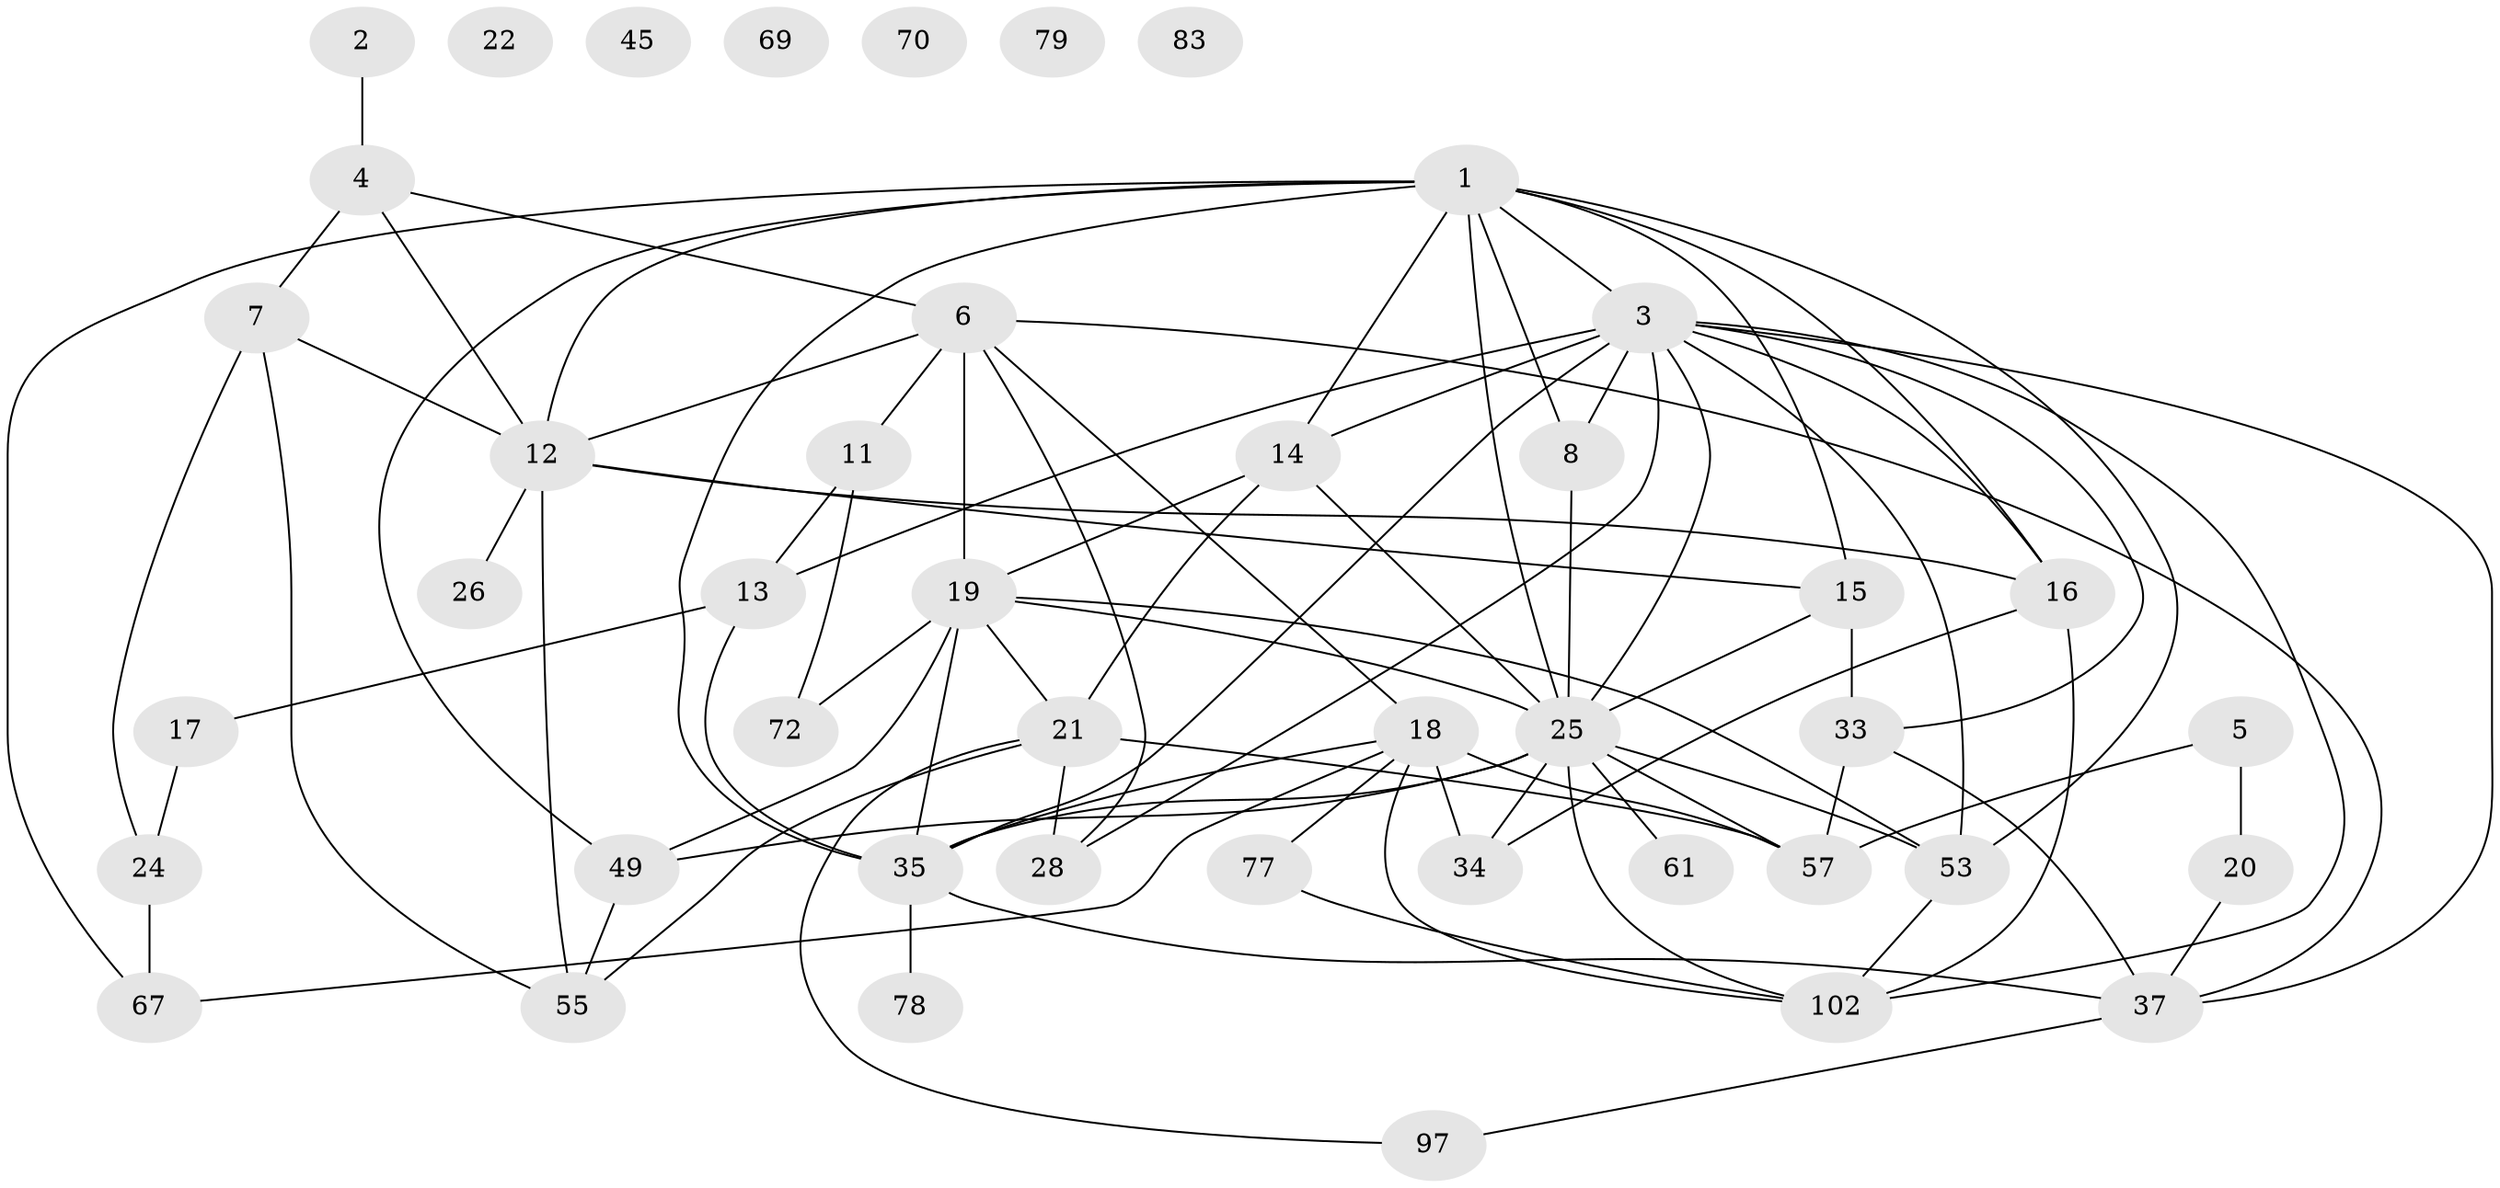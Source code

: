 // original degree distribution, {4: 0.21621621621621623, 2: 0.2702702702702703, 3: 0.18018018018018017, 5: 0.10810810810810811, 0: 0.05405405405405406, 6: 0.04504504504504504, 1: 0.10810810810810811, 7: 0.018018018018018018}
// Generated by graph-tools (version 1.1) at 2025/16/03/04/25 18:16:26]
// undirected, 44 vertices, 87 edges
graph export_dot {
graph [start="1"]
  node [color=gray90,style=filled];
  1 [super="+81+23"];
  2 [super="+50"];
  3 [super="+27+51+88+32"];
  4 [super="+63"];
  5;
  6 [super="+9+10"];
  7;
  8 [super="+54+84"];
  11 [super="+110"];
  12 [super="+92"];
  13 [super="+66"];
  14 [super="+89"];
  15 [super="+29+99+31"];
  16 [super="+65"];
  17 [super="+47"];
  18 [super="+36+38+90"];
  19 [super="+107+56"];
  20;
  21 [super="+46+42"];
  22;
  24 [super="+60"];
  25 [super="+64+43"];
  26 [super="+91"];
  28 [super="+30+39"];
  33 [super="+75"];
  34 [super="+44"];
  35 [super="+41+40+95"];
  37 [super="+85"];
  45;
  49 [super="+76"];
  53 [super="+80"];
  55 [super="+103+105"];
  57 [super="+68"];
  61;
  67;
  69;
  70;
  72;
  77;
  78;
  79;
  83;
  97;
  102;
  1 -- 67;
  1 -- 3 [weight=3];
  1 -- 12;
  1 -- 35 [weight=2];
  1 -- 8;
  1 -- 14;
  1 -- 15;
  1 -- 16;
  1 -- 49;
  1 -- 53;
  1 -- 25 [weight=2];
  2 -- 4;
  3 -- 102;
  3 -- 14 [weight=2];
  3 -- 25 [weight=2];
  3 -- 33;
  3 -- 37;
  3 -- 28;
  3 -- 8;
  3 -- 13 [weight=2];
  3 -- 53;
  3 -- 16;
  3 -- 35;
  4 -- 6;
  4 -- 12;
  4 -- 7;
  5 -- 20;
  5 -- 57;
  6 -- 12;
  6 -- 11;
  6 -- 28;
  6 -- 19;
  6 -- 18;
  6 -- 37;
  7 -- 12;
  7 -- 55;
  7 -- 24;
  8 -- 25;
  11 -- 72;
  11 -- 13;
  12 -- 15;
  12 -- 16;
  12 -- 55;
  12 -- 26;
  13 -- 35;
  13 -- 17;
  14 -- 19;
  14 -- 25;
  14 -- 21;
  15 -- 25;
  15 -- 33 [weight=2];
  16 -- 34;
  16 -- 102;
  17 -- 24;
  18 -- 77;
  18 -- 67;
  18 -- 34;
  18 -- 102;
  18 -- 57;
  18 -- 35;
  19 -- 49;
  19 -- 25;
  19 -- 53;
  19 -- 72;
  19 -- 21;
  19 -- 35;
  20 -- 37;
  21 -- 97;
  21 -- 55;
  21 -- 57;
  21 -- 28;
  24 -- 67;
  25 -- 49;
  25 -- 57;
  25 -- 34;
  25 -- 102;
  25 -- 61;
  25 -- 53;
  25 -- 35;
  33 -- 37;
  33 -- 57;
  35 -- 37;
  35 -- 78;
  37 -- 97;
  49 -- 55;
  53 -- 102;
  77 -- 102;
}
